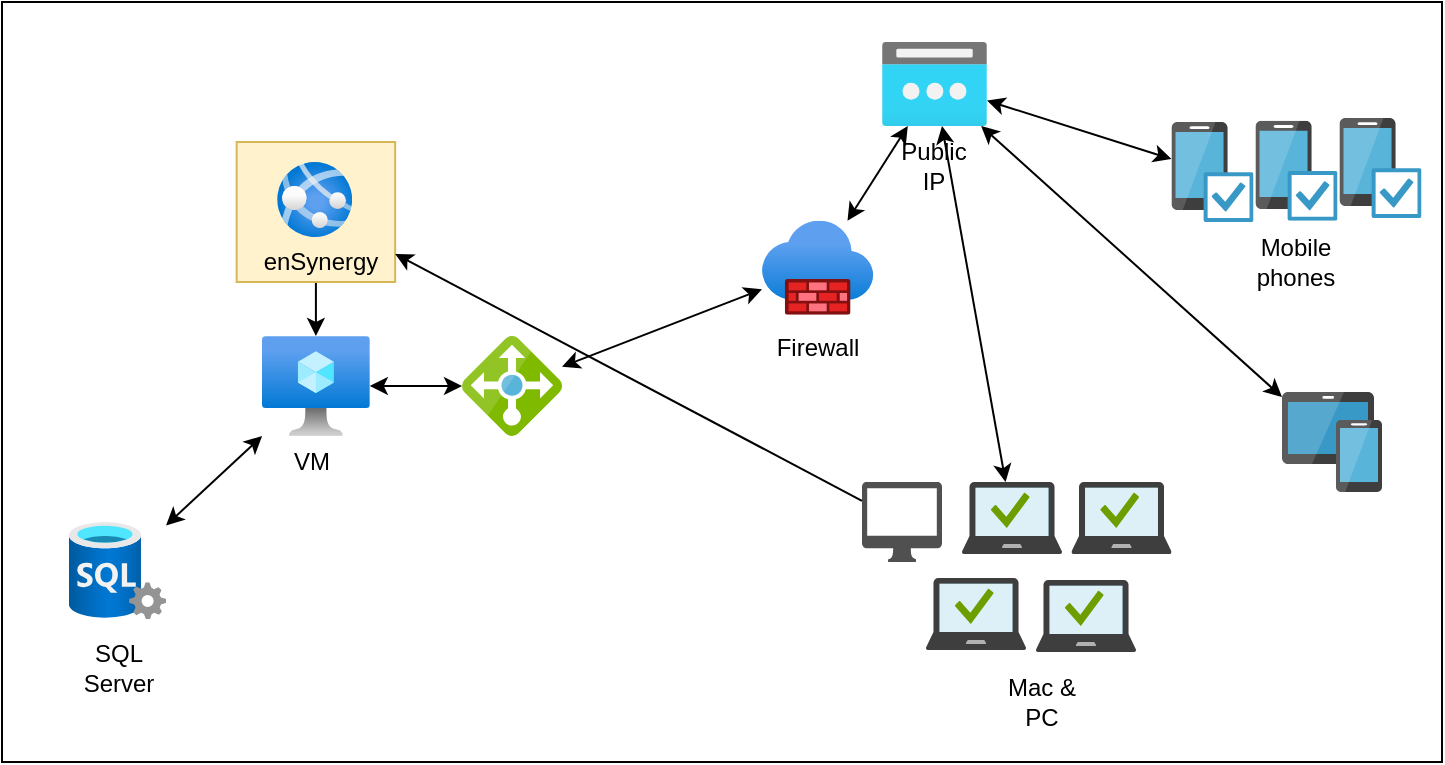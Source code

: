 <mxfile version="14.9.7" type="github">
  <diagram name="Page-1" id="2ca16b54-16f6-2749-3443-fa8db7711227">
    <mxGraphModel dx="946" dy="640" grid="1" gridSize="10" guides="1" tooltips="1" connect="1" arrows="1" fold="1" page="1" pageScale="1" pageWidth="1100" pageHeight="850" background="none" math="0" shadow="0">
      <root>
        <mxCell id="0" />
        <mxCell id="1" parent="0" />
        <mxCell id="Hm6aeHfuPzpVKwr9Rmps-9" value="" style="rounded=0;whiteSpace=wrap;html=1;" vertex="1" parent="1">
          <mxGeometry x="360" y="230" width="720" height="380" as="geometry" />
        </mxCell>
        <mxCell id="Hm6aeHfuPzpVKwr9Rmps-26" value="" style="group" vertex="1" connectable="0" parent="1">
          <mxGeometry x="800" y="250" width="52.5" height="72" as="geometry" />
        </mxCell>
        <mxCell id="Hm6aeHfuPzpVKwr9Rmps-13" value="" style="aspect=fixed;html=1;points=[];align=center;image;fontSize=12;image=img/lib/azure2/networking/Public_IP_Addresses.svg;" vertex="1" parent="Hm6aeHfuPzpVKwr9Rmps-26">
          <mxGeometry width="52.5" height="42" as="geometry" />
        </mxCell>
        <mxCell id="Hm6aeHfuPzpVKwr9Rmps-23" value="Public IP" style="text;html=1;strokeColor=none;fillColor=none;align=center;verticalAlign=middle;whiteSpace=wrap;rounded=0;" vertex="1" parent="Hm6aeHfuPzpVKwr9Rmps-26">
          <mxGeometry x="6.25" y="52" width="40" height="20" as="geometry" />
        </mxCell>
        <mxCell id="Hm6aeHfuPzpVKwr9Rmps-32" value="" style="group" vertex="1" connectable="0" parent="1">
          <mxGeometry x="490" y="397" width="53.91" height="73" as="geometry" />
        </mxCell>
        <mxCell id="Hm6aeHfuPzpVKwr9Rmps-7" value="" style="aspect=fixed;html=1;points=[];align=center;image;fontSize=12;image=img/lib/azure2/compute/Virtual_Machine.svg;" vertex="1" parent="Hm6aeHfuPzpVKwr9Rmps-32">
          <mxGeometry width="53.91" height="50" as="geometry" />
        </mxCell>
        <mxCell id="Hm6aeHfuPzpVKwr9Rmps-21" value="VM" style="text;html=1;strokeColor=none;fillColor=none;align=center;verticalAlign=middle;whiteSpace=wrap;rounded=0;" vertex="1" parent="Hm6aeHfuPzpVKwr9Rmps-32">
          <mxGeometry x="4.95" y="53" width="40" height="20" as="geometry" />
        </mxCell>
        <mxCell id="Hm6aeHfuPzpVKwr9Rmps-35" value="" style="endArrow=classic;html=1;" edge="1" parent="1" source="Hm6aeHfuPzpVKwr9Rmps-27" target="Hm6aeHfuPzpVKwr9Rmps-7">
          <mxGeometry width="50" height="50" relative="1" as="geometry">
            <mxPoint x="660" y="530" as="sourcePoint" />
            <mxPoint x="710" y="480" as="targetPoint" />
          </mxGeometry>
        </mxCell>
        <mxCell id="Hm6aeHfuPzpVKwr9Rmps-41" value="" style="endArrow=classic;startArrow=classic;html=1;" edge="1" parent="1" source="Hm6aeHfuPzpVKwr9Rmps-39" target="Hm6aeHfuPzpVKwr9Rmps-13">
          <mxGeometry width="50" height="50" relative="1" as="geometry">
            <mxPoint x="502" y="333.91" as="sourcePoint" />
            <mxPoint x="590" y="333.91" as="targetPoint" />
          </mxGeometry>
        </mxCell>
        <mxCell id="Hm6aeHfuPzpVKwr9Rmps-66" value="" style="endArrow=classic;startArrow=classic;html=1;" edge="1" parent="1" source="Hm6aeHfuPzpVKwr9Rmps-13" target="Hm6aeHfuPzpVKwr9Rmps-73">
          <mxGeometry width="50" height="50" relative="1" as="geometry">
            <mxPoint x="700" y="580" as="sourcePoint" />
            <mxPoint x="855" y="430" as="targetPoint" />
          </mxGeometry>
        </mxCell>
        <mxCell id="Hm6aeHfuPzpVKwr9Rmps-67" value="" style="endArrow=classic;startArrow=classic;html=1;" edge="1" parent="1" source="Hm6aeHfuPzpVKwr9Rmps-13" target="Hm6aeHfuPzpVKwr9Rmps-77">
          <mxGeometry width="50" height="50" relative="1" as="geometry">
            <mxPoint x="789.997" y="313" as="sourcePoint" />
            <mxPoint x="940" y="307.422" as="targetPoint" />
          </mxGeometry>
        </mxCell>
        <mxCell id="Hm6aeHfuPzpVKwr9Rmps-68" value="" style="group" vertex="1" connectable="0" parent="1">
          <mxGeometry x="740" y="339.41" width="55.62" height="73.59" as="geometry" />
        </mxCell>
        <mxCell id="Hm6aeHfuPzpVKwr9Rmps-39" value="" style="aspect=fixed;html=1;points=[];align=center;image;fontSize=12;image=img/lib/azure2/networking/Firewalls.svg;" vertex="1" parent="Hm6aeHfuPzpVKwr9Rmps-68">
          <mxGeometry width="55.62" height="47" as="geometry" />
        </mxCell>
        <mxCell id="Hm6aeHfuPzpVKwr9Rmps-42" value="Firewall" style="text;html=1;strokeColor=none;fillColor=none;align=center;verticalAlign=middle;whiteSpace=wrap;rounded=0;" vertex="1" parent="Hm6aeHfuPzpVKwr9Rmps-68">
          <mxGeometry x="7.81" y="53.59" width="40" height="20" as="geometry" />
        </mxCell>
        <mxCell id="Hm6aeHfuPzpVKwr9Rmps-37" value="" style="endArrow=classic;startArrow=classic;html=1;" edge="1" parent="1" source="Hm6aeHfuPzpVKwr9Rmps-12" target="Hm6aeHfuPzpVKwr9Rmps-7">
          <mxGeometry width="50" height="50" relative="1" as="geometry">
            <mxPoint x="540" y="520" as="sourcePoint" />
            <mxPoint x="590" y="470" as="targetPoint" />
          </mxGeometry>
        </mxCell>
        <mxCell id="Hm6aeHfuPzpVKwr9Rmps-40" value="" style="endArrow=classic;startArrow=classic;html=1;" edge="1" parent="1" source="Hm6aeHfuPzpVKwr9Rmps-7" target="Hm6aeHfuPzpVKwr9Rmps-84">
          <mxGeometry width="50" height="50" relative="1" as="geometry">
            <mxPoint x="582" y="340.303" as="sourcePoint" />
            <mxPoint x="867" y="332.8" as="targetPoint" />
          </mxGeometry>
        </mxCell>
        <mxCell id="Hm6aeHfuPzpVKwr9Rmps-81" value="" style="group" vertex="1" connectable="0" parent="1">
          <mxGeometry x="944.75" y="288" width="125" height="82" as="geometry" />
        </mxCell>
        <mxCell id="Hm6aeHfuPzpVKwr9Rmps-72" value="Mobile phones" style="text;html=1;strokeColor=none;fillColor=none;align=center;verticalAlign=middle;whiteSpace=wrap;rounded=0;" vertex="1" parent="Hm6aeHfuPzpVKwr9Rmps-81">
          <mxGeometry x="42" y="62" width="40" height="20" as="geometry" />
        </mxCell>
        <mxCell id="Hm6aeHfuPzpVKwr9Rmps-77" value="" style="aspect=fixed;html=1;points=[];align=center;image;fontSize=12;image=img/lib/mscae/Device_Compliance.svg;" vertex="1" parent="Hm6aeHfuPzpVKwr9Rmps-81">
          <mxGeometry y="2" width="41" height="50" as="geometry" />
        </mxCell>
        <mxCell id="Hm6aeHfuPzpVKwr9Rmps-78" value="" style="aspect=fixed;html=1;points=[];align=center;image;fontSize=12;image=img/lib/mscae/Device_Compliance.svg;" vertex="1" parent="Hm6aeHfuPzpVKwr9Rmps-81">
          <mxGeometry x="42" y="1.41" width="41" height="50" as="geometry" />
        </mxCell>
        <mxCell id="Hm6aeHfuPzpVKwr9Rmps-79" value="" style="aspect=fixed;html=1;points=[];align=center;image;fontSize=12;image=img/lib/mscae/Device_Compliance.svg;" vertex="1" parent="Hm6aeHfuPzpVKwr9Rmps-81">
          <mxGeometry x="84" width="41" height="50" as="geometry" />
        </mxCell>
        <mxCell id="Hm6aeHfuPzpVKwr9Rmps-82" value="" style="group" vertex="1" connectable="0" parent="1">
          <mxGeometry x="790" y="470" width="154.75" height="120" as="geometry" />
        </mxCell>
        <mxCell id="Hm6aeHfuPzpVKwr9Rmps-64" value="" style="group" vertex="1" connectable="0" parent="Hm6aeHfuPzpVKwr9Rmps-82">
          <mxGeometry width="154.75" height="87.5" as="geometry" />
        </mxCell>
        <mxCell id="Hm6aeHfuPzpVKwr9Rmps-59" value="" style="pointerEvents=1;shadow=0;dashed=0;html=1;strokeColor=none;fillColor=#505050;labelPosition=center;verticalLabelPosition=bottom;verticalAlign=top;outlineConnect=0;align=center;shape=mxgraph.office.devices.mac_client;" vertex="1" parent="Hm6aeHfuPzpVKwr9Rmps-64">
          <mxGeometry width="40" height="40" as="geometry" />
        </mxCell>
        <mxCell id="Hm6aeHfuPzpVKwr9Rmps-71" value="Mac &amp;amp; PC" style="text;html=1;strokeColor=none;fillColor=none;align=center;verticalAlign=middle;whiteSpace=wrap;rounded=0;" vertex="1" parent="Hm6aeHfuPzpVKwr9Rmps-82">
          <mxGeometry x="70" y="100" width="40" height="20" as="geometry" />
        </mxCell>
        <mxCell id="Hm6aeHfuPzpVKwr9Rmps-73" value="" style="aspect=fixed;html=1;points=[];align=center;image;fontSize=12;image=img/lib/mscae/Managed_Desktop.svg;" vertex="1" parent="Hm6aeHfuPzpVKwr9Rmps-82">
          <mxGeometry x="50" width="50" height="36" as="geometry" />
        </mxCell>
        <mxCell id="Hm6aeHfuPzpVKwr9Rmps-74" value="" style="aspect=fixed;html=1;points=[];align=center;image;fontSize=12;image=img/lib/mscae/Managed_Desktop.svg;" vertex="1" parent="Hm6aeHfuPzpVKwr9Rmps-82">
          <mxGeometry x="104.75" width="50" height="36" as="geometry" />
        </mxCell>
        <mxCell id="Hm6aeHfuPzpVKwr9Rmps-75" value="" style="aspect=fixed;html=1;points=[];align=center;image;fontSize=12;image=img/lib/mscae/Managed_Desktop.svg;" vertex="1" parent="Hm6aeHfuPzpVKwr9Rmps-82">
          <mxGeometry x="32" y="48" width="50" height="36" as="geometry" />
        </mxCell>
        <mxCell id="Hm6aeHfuPzpVKwr9Rmps-76" value="" style="aspect=fixed;html=1;points=[];align=center;image;fontSize=12;image=img/lib/mscae/Managed_Desktop.svg;" vertex="1" parent="Hm6aeHfuPzpVKwr9Rmps-82">
          <mxGeometry x="87" y="49" width="50" height="36" as="geometry" />
        </mxCell>
        <mxCell id="Hm6aeHfuPzpVKwr9Rmps-31" value="" style="group" vertex="1" connectable="0" parent="1">
          <mxGeometry x="390" y="490" width="60" height="85" as="geometry" />
        </mxCell>
        <mxCell id="Hm6aeHfuPzpVKwr9Rmps-12" value="" style="aspect=fixed;html=1;points=[];align=center;image;fontSize=12;image=img/lib/azure2/databases/SQL_Server.svg;" vertex="1" parent="Hm6aeHfuPzpVKwr9Rmps-31">
          <mxGeometry x="3.463" width="48.571" height="48.571" as="geometry" />
        </mxCell>
        <mxCell id="Hm6aeHfuPzpVKwr9Rmps-20" value="SQL Server" style="text;html=1;strokeColor=none;fillColor=none;align=center;verticalAlign=middle;whiteSpace=wrap;rounded=0;" vertex="1" parent="Hm6aeHfuPzpVKwr9Rmps-31">
          <mxGeometry y="60.714" width="56.537" height="24.286" as="geometry" />
        </mxCell>
        <mxCell id="Hm6aeHfuPzpVKwr9Rmps-83" value="" style="group" vertex="1" connectable="0" parent="1">
          <mxGeometry x="477.33" y="300" width="79.25" height="70" as="geometry" />
        </mxCell>
        <mxCell id="Hm6aeHfuPzpVKwr9Rmps-27" value="" style="rounded=0;whiteSpace=wrap;html=1;fillColor=#fff2cc;strokeColor=#d6b656;" vertex="1" parent="Hm6aeHfuPzpVKwr9Rmps-83">
          <mxGeometry width="79.25" height="70" as="geometry" />
        </mxCell>
        <mxCell id="Hm6aeHfuPzpVKwr9Rmps-17" value="" style="aspect=fixed;html=1;points=[];align=center;image;fontSize=12;image=img/lib/azure2/containers/App_Services.svg;" vertex="1" parent="Hm6aeHfuPzpVKwr9Rmps-83">
          <mxGeometry x="20.25" y="10" width="37.5" height="37.5" as="geometry" />
        </mxCell>
        <mxCell id="Hm6aeHfuPzpVKwr9Rmps-18" value="&lt;div&gt;enSynergy&lt;/div&gt;" style="text;html=1;strokeColor=none;fillColor=none;align=center;verticalAlign=middle;whiteSpace=wrap;rounded=0;" vertex="1" parent="Hm6aeHfuPzpVKwr9Rmps-83">
          <mxGeometry x="19.381" y="50.645" width="45.238" height="19.355" as="geometry" />
        </mxCell>
        <mxCell id="Hm6aeHfuPzpVKwr9Rmps-84" value="" style="aspect=fixed;html=1;points=[];align=center;image;fontSize=12;image=img/lib/mscae/Load_Balancer_feature.svg;" vertex="1" parent="1">
          <mxGeometry x="590" y="397" width="50" height="50" as="geometry" />
        </mxCell>
        <mxCell id="Hm6aeHfuPzpVKwr9Rmps-85" value="" style="endArrow=classic;startArrow=classic;html=1;" edge="1" parent="1" source="Hm6aeHfuPzpVKwr9Rmps-84" target="Hm6aeHfuPzpVKwr9Rmps-39">
          <mxGeometry width="50" height="50" relative="1" as="geometry">
            <mxPoint x="553.91" y="432" as="sourcePoint" />
            <mxPoint x="600" y="432" as="targetPoint" />
          </mxGeometry>
        </mxCell>
        <mxCell id="Hm6aeHfuPzpVKwr9Rmps-86" value="" style="aspect=fixed;html=1;points=[];align=center;image;fontSize=12;image=img/lib/mscae/Devices_Groups.svg;" vertex="1" parent="1">
          <mxGeometry x="1000" y="425" width="50" height="50" as="geometry" />
        </mxCell>
        <mxCell id="Hm6aeHfuPzpVKwr9Rmps-87" value="" style="endArrow=classic;startArrow=classic;html=1;" edge="1" parent="1" source="Hm6aeHfuPzpVKwr9Rmps-86" target="Hm6aeHfuPzpVKwr9Rmps-13">
          <mxGeometry width="50" height="50" relative="1" as="geometry">
            <mxPoint x="880" y="390" as="sourcePoint" />
            <mxPoint x="930" y="340" as="targetPoint" />
          </mxGeometry>
        </mxCell>
        <mxCell id="Hm6aeHfuPzpVKwr9Rmps-89" value="" style="endArrow=classic;html=1;" edge="1" parent="1" source="Hm6aeHfuPzpVKwr9Rmps-59" target="Hm6aeHfuPzpVKwr9Rmps-27">
          <mxGeometry width="50" height="50" relative="1" as="geometry">
            <mxPoint x="700" y="510" as="sourcePoint" />
            <mxPoint x="750" y="460" as="targetPoint" />
          </mxGeometry>
        </mxCell>
      </root>
    </mxGraphModel>
  </diagram>
</mxfile>
